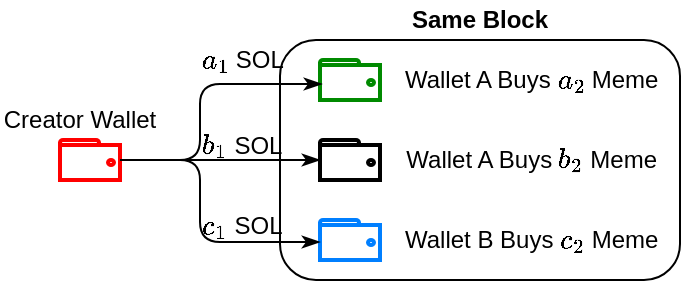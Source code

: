 <mxfile version="28.0.6">
  <diagram name="Page-1" id="TUYloGP3IxvWaJOQYz36">
    <mxGraphModel dx="2946" dy="1272" grid="1" gridSize="10" guides="1" tooltips="1" connect="1" arrows="1" fold="1" page="1" pageScale="1" pageWidth="1654" pageHeight="1169" math="1" shadow="0">
      <root>
        <mxCell id="0" />
        <mxCell id="1" parent="0" />
        <mxCell id="xsM1BEv939oAehP6_Vt--3" value="" style="html=1;verticalLabelPosition=bottom;align=center;labelBackgroundColor=#ffffff;verticalAlign=top;strokeWidth=2;strokeColor=#FF0000;shadow=0;dashed=0;shape=mxgraph.ios7.icons.wallet;" parent="1" vertex="1">
          <mxGeometry x="330" y="420" width="30" height="20" as="geometry" />
        </mxCell>
        <mxCell id="xsM1BEv939oAehP6_Vt--4" value="" style="rounded=1;whiteSpace=wrap;html=1;" parent="1" vertex="1">
          <mxGeometry x="440" y="370" width="200" height="120" as="geometry" />
        </mxCell>
        <mxCell id="xsM1BEv939oAehP6_Vt--5" value="&lt;b&gt;Same Block&lt;/b&gt;" style="text;html=1;align=center;verticalAlign=middle;whiteSpace=wrap;rounded=0;" parent="1" vertex="1">
          <mxGeometry x="500" y="350" width="80" height="20" as="geometry" />
        </mxCell>
        <mxCell id="xsM1BEv939oAehP6_Vt--6" value="Creator Wallet" style="text;html=1;align=center;verticalAlign=middle;whiteSpace=wrap;rounded=0;" parent="1" vertex="1">
          <mxGeometry x="300" y="400" width="80" height="20" as="geometry" />
        </mxCell>
        <mxCell id="xsM1BEv939oAehP6_Vt--7" value="" style="html=1;verticalLabelPosition=bottom;align=center;labelBackgroundColor=#ffffff;verticalAlign=top;strokeWidth=2;strokeColor=#000000;shadow=0;dashed=0;shape=mxgraph.ios7.icons.wallet;" parent="1" vertex="1">
          <mxGeometry x="460" y="420" width="30" height="20" as="geometry" />
        </mxCell>
        <mxCell id="xsM1BEv939oAehP6_Vt--10" value="" style="html=1;verticalLabelPosition=bottom;align=center;labelBackgroundColor=#ffffff;verticalAlign=top;strokeWidth=2;strokeColor=#007FFF;shadow=0;dashed=0;shape=mxgraph.ios7.icons.wallet;" parent="1" vertex="1">
          <mxGeometry x="460" y="460" width="30" height="20" as="geometry" />
        </mxCell>
        <mxCell id="xsM1BEv939oAehP6_Vt--11" value="Wallet A Buys \(b_2\)&lt;span style=&quot;background-color: transparent; color: light-dark(rgb(0, 0, 0), rgb(255, 255, 255));&quot;&gt;&amp;nbsp;Meme&amp;nbsp;&lt;/span&gt;" style="text;html=1;align=center;verticalAlign=middle;whiteSpace=wrap;rounded=0;" parent="1" vertex="1">
          <mxGeometry x="500" y="420" width="135" height="20" as="geometry" />
        </mxCell>
        <mxCell id="xsM1BEv939oAehP6_Vt--15" value="Wallet B Buys \(c_2\)&lt;span style=&quot;background-color: transparent; color: light-dark(rgb(0, 0, 0), rgb(255, 255, 255));&quot;&gt;&amp;nbsp;Meme&amp;nbsp;&lt;/span&gt;" style="text;html=1;align=center;verticalAlign=middle;whiteSpace=wrap;rounded=0;" parent="1" vertex="1">
          <mxGeometry x="500" y="460" width="135" height="20" as="geometry" />
        </mxCell>
        <mxCell id="xsM1BEv939oAehP6_Vt--17" style="edgeStyle=orthogonalEdgeStyle;rounded=1;orthogonalLoop=1;jettySize=auto;html=1;endArrow=classicThin;endFill=1;curved=0;" parent="1" source="xsM1BEv939oAehP6_Vt--3" target="xsM1BEv939oAehP6_Vt--7" edge="1">
          <mxGeometry relative="1" as="geometry">
            <Array as="points">
              <mxPoint x="440" y="430" />
              <mxPoint x="440" y="430" />
            </Array>
          </mxGeometry>
        </mxCell>
        <mxCell id="xsM1BEv939oAehP6_Vt--19" value="\(a_1\)&lt;span style=&quot;background-color: transparent; color: light-dark(rgb(0, 0, 0), rgb(255, 255, 255));&quot;&gt;&amp;nbsp;SOL&amp;nbsp;&lt;/span&gt;" style="text;html=1;align=center;verticalAlign=middle;whiteSpace=wrap;rounded=0;" parent="1" vertex="1">
          <mxGeometry x="393" y="370" width="60" height="20" as="geometry" />
        </mxCell>
        <mxCell id="Fb3_g8i6-2pTsYW1MxMN-9" value="" style="html=1;verticalLabelPosition=bottom;align=center;labelBackgroundColor=#ffffff;verticalAlign=top;strokeWidth=2;strokeColor=#008A00;shadow=0;dashed=0;shape=mxgraph.ios7.icons.wallet;" vertex="1" parent="1">
          <mxGeometry x="460" y="380" width="30" height="20" as="geometry" />
        </mxCell>
        <mxCell id="Fb3_g8i6-2pTsYW1MxMN-10" value="Wallet A Buys \(a_2\)&lt;span style=&quot;background-color: transparent; color: light-dark(rgb(0, 0, 0), rgb(255, 255, 255));&quot;&gt;&amp;nbsp;Meme&amp;nbsp;&lt;/span&gt;" style="text;html=1;align=center;verticalAlign=middle;whiteSpace=wrap;rounded=0;" vertex="1" parent="1">
          <mxGeometry x="500" y="380" width="135" height="20" as="geometry" />
        </mxCell>
        <mxCell id="Fb3_g8i6-2pTsYW1MxMN-11" style="edgeStyle=orthogonalEdgeStyle;rounded=1;orthogonalLoop=1;jettySize=auto;html=1;entryX=0.033;entryY=0.6;entryDx=0;entryDy=0;entryPerimeter=0;endArrow=classicThin;endFill=1;curved=0;" edge="1" parent="1" source="xsM1BEv939oAehP6_Vt--3" target="Fb3_g8i6-2pTsYW1MxMN-9">
          <mxGeometry relative="1" as="geometry">
            <Array as="points">
              <mxPoint x="400" y="430" />
              <mxPoint x="400" y="392" />
            </Array>
          </mxGeometry>
        </mxCell>
        <mxCell id="Fb3_g8i6-2pTsYW1MxMN-12" style="edgeStyle=orthogonalEdgeStyle;rounded=1;orthogonalLoop=1;jettySize=auto;html=1;endArrow=classicThin;endFill=1;curved=0;" edge="1" parent="1" source="xsM1BEv939oAehP6_Vt--3">
          <mxGeometry relative="1" as="geometry">
            <mxPoint x="460" y="471" as="targetPoint" />
            <Array as="points">
              <mxPoint x="400" y="430" />
              <mxPoint x="400" y="471" />
            </Array>
          </mxGeometry>
        </mxCell>
        <mxCell id="Fb3_g8i6-2pTsYW1MxMN-13" value="\(b_1\)&lt;span style=&quot;background-color: transparent; color: light-dark(rgb(0, 0, 0), rgb(255, 255, 255));&quot;&gt;&amp;nbsp;SOL&amp;nbsp;&lt;/span&gt;" style="text;html=1;align=center;verticalAlign=middle;whiteSpace=wrap;rounded=0;" vertex="1" parent="1">
          <mxGeometry x="393" y="413" width="60" height="20" as="geometry" />
        </mxCell>
        <mxCell id="Fb3_g8i6-2pTsYW1MxMN-15" value="\(c_1\)&lt;span style=&quot;background-color: transparent; color: light-dark(rgb(0, 0, 0), rgb(255, 255, 255));&quot;&gt;&amp;nbsp;SOL&amp;nbsp;&lt;/span&gt;" style="text;html=1;align=center;verticalAlign=middle;whiteSpace=wrap;rounded=0;" vertex="1" parent="1">
          <mxGeometry x="393" y="453" width="60" height="20" as="geometry" />
        </mxCell>
      </root>
    </mxGraphModel>
  </diagram>
</mxfile>
